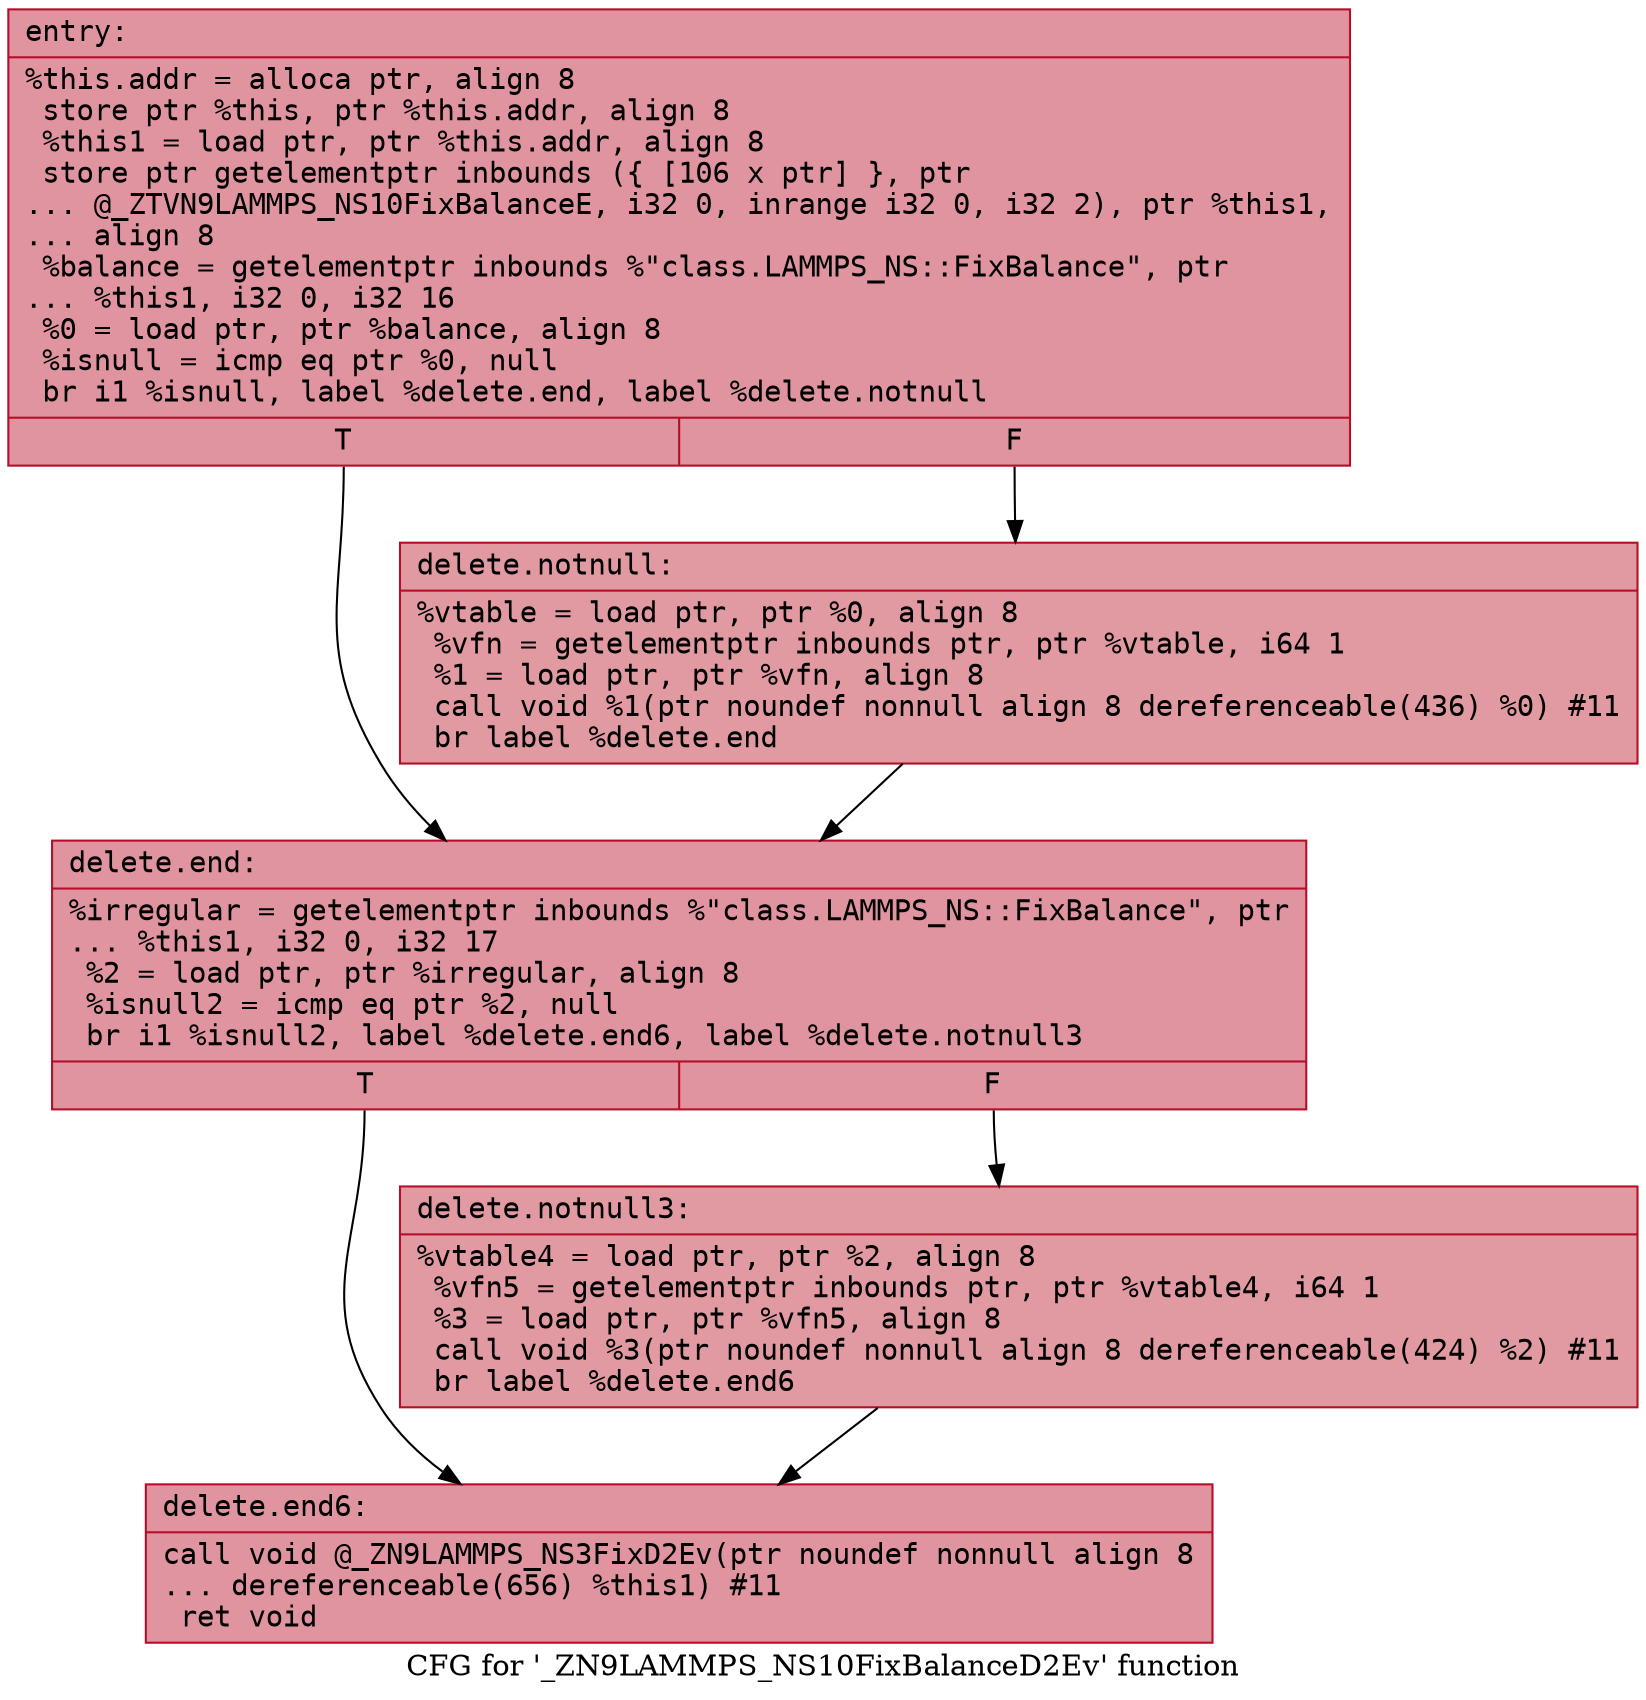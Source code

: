 digraph "CFG for '_ZN9LAMMPS_NS10FixBalanceD2Ev' function" {
	label="CFG for '_ZN9LAMMPS_NS10FixBalanceD2Ev' function";

	Node0x558dde5787a0 [shape=record,color="#b70d28ff", style=filled, fillcolor="#b70d2870" fontname="Courier",label="{entry:\l|  %this.addr = alloca ptr, align 8\l  store ptr %this, ptr %this.addr, align 8\l  %this1 = load ptr, ptr %this.addr, align 8\l  store ptr getelementptr inbounds (\{ [106 x ptr] \}, ptr\l... @_ZTVN9LAMMPS_NS10FixBalanceE, i32 0, inrange i32 0, i32 2), ptr %this1,\l... align 8\l  %balance = getelementptr inbounds %\"class.LAMMPS_NS::FixBalance\", ptr\l... %this1, i32 0, i32 16\l  %0 = load ptr, ptr %balance, align 8\l  %isnull = icmp eq ptr %0, null\l  br i1 %isnull, label %delete.end, label %delete.notnull\l|{<s0>T|<s1>F}}"];
	Node0x558dde5787a0:s0 -> Node0x558dde578b20[tooltip="entry -> delete.end\nProbability 37.50%" ];
	Node0x558dde5787a0:s1 -> Node0x558dde578b70[tooltip="entry -> delete.notnull\nProbability 62.50%" ];
	Node0x558dde578b70 [shape=record,color="#b70d28ff", style=filled, fillcolor="#bb1b2c70" fontname="Courier",label="{delete.notnull:\l|  %vtable = load ptr, ptr %0, align 8\l  %vfn = getelementptr inbounds ptr, ptr %vtable, i64 1\l  %1 = load ptr, ptr %vfn, align 8\l  call void %1(ptr noundef nonnull align 8 dereferenceable(436) %0) #11\l  br label %delete.end\l}"];
	Node0x558dde578b70 -> Node0x558dde578b20[tooltip="delete.notnull -> delete.end\nProbability 100.00%" ];
	Node0x558dde578b20 [shape=record,color="#b70d28ff", style=filled, fillcolor="#b70d2870" fontname="Courier",label="{delete.end:\l|  %irregular = getelementptr inbounds %\"class.LAMMPS_NS::FixBalance\", ptr\l... %this1, i32 0, i32 17\l  %2 = load ptr, ptr %irregular, align 8\l  %isnull2 = icmp eq ptr %2, null\l  br i1 %isnull2, label %delete.end6, label %delete.notnull3\l|{<s0>T|<s1>F}}"];
	Node0x558dde578b20:s0 -> Node0x558dde5790a0[tooltip="delete.end -> delete.end6\nProbability 37.50%" ];
	Node0x558dde578b20:s1 -> Node0x558dde5792c0[tooltip="delete.end -> delete.notnull3\nProbability 62.50%" ];
	Node0x558dde5792c0 [shape=record,color="#b70d28ff", style=filled, fillcolor="#bb1b2c70" fontname="Courier",label="{delete.notnull3:\l|  %vtable4 = load ptr, ptr %2, align 8\l  %vfn5 = getelementptr inbounds ptr, ptr %vtable4, i64 1\l  %3 = load ptr, ptr %vfn5, align 8\l  call void %3(ptr noundef nonnull align 8 dereferenceable(424) %2) #11\l  br label %delete.end6\l}"];
	Node0x558dde5792c0 -> Node0x558dde5790a0[tooltip="delete.notnull3 -> delete.end6\nProbability 100.00%" ];
	Node0x558dde5790a0 [shape=record,color="#b70d28ff", style=filled, fillcolor="#b70d2870" fontname="Courier",label="{delete.end6:\l|  call void @_ZN9LAMMPS_NS3FixD2Ev(ptr noundef nonnull align 8\l... dereferenceable(656) %this1) #11\l  ret void\l}"];
}
